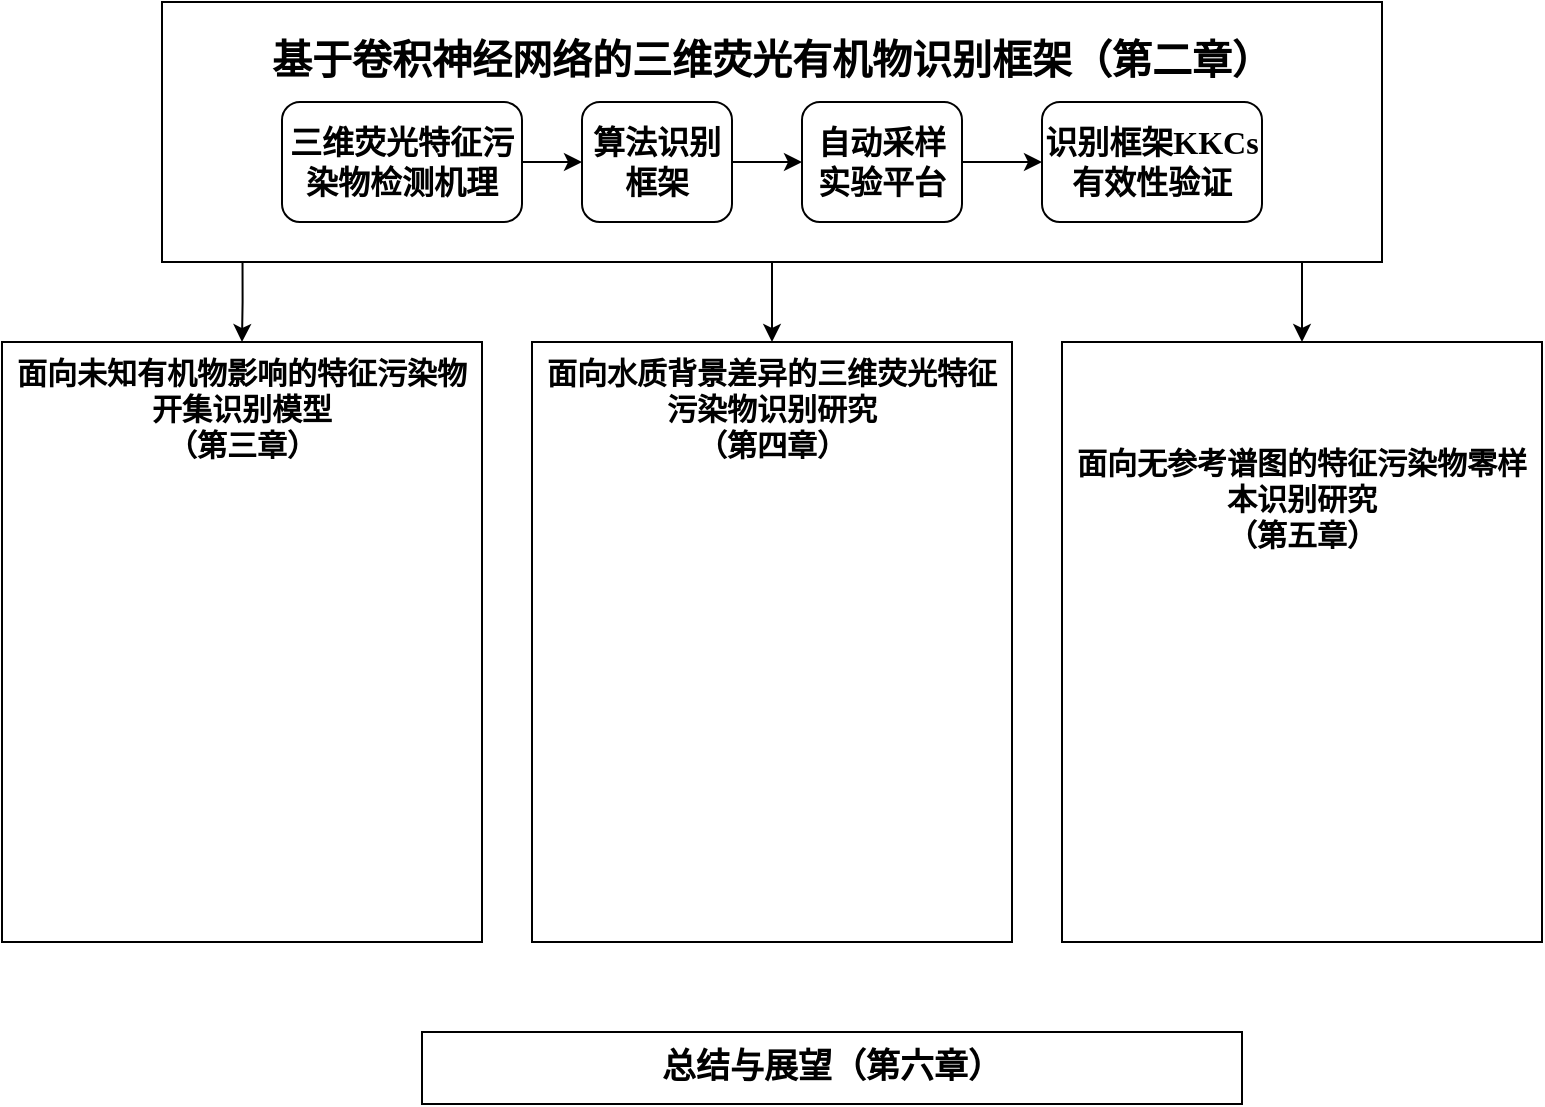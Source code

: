 <mxfile version="22.1.17" type="github">
  <diagram name="第 1 页" id="NifZxuRxoJgHwt1wx93L">
    <mxGraphModel dx="1481" dy="807" grid="1" gridSize="10" guides="1" tooltips="1" connect="1" arrows="1" fold="1" page="1" pageScale="1" pageWidth="827" pageHeight="1169" math="0" shadow="0">
      <root>
        <mxCell id="0" />
        <mxCell id="1" parent="0" />
        <mxCell id="kWHdFcT8Xwx73oENcEn5-18" value="" style="edgeStyle=orthogonalEdgeStyle;rounded=0;orthogonalLoop=1;jettySize=auto;html=1;" edge="1" parent="1" source="kWHdFcT8Xwx73oENcEn5-5" target="kWHdFcT8Xwx73oENcEn5-8">
          <mxGeometry relative="1" as="geometry" />
        </mxCell>
        <mxCell id="kWHdFcT8Xwx73oENcEn5-5" value="&lt;font size=&quot;1&quot; style=&quot;&quot;&gt;&lt;span style=&quot;text-indent: 0cm; background-color: initial;&quot;&gt;&lt;b style=&quot;font-size: 20px;&quot;&gt;基于卷积神经网络的三维荧光有机物识别框架（第二章）&lt;br&gt;&lt;/b&gt;&lt;/span&gt;&lt;/font&gt;&lt;br&gt;&lt;br&gt;&lt;br&gt;&lt;br&gt;&lt;h1 style=&quot;text-indent:0cm;mso-list:l0 level1 lfo1&quot;&gt;&lt;span lang=&quot;EN-US&quot;&gt;&lt;/span&gt;&lt;/h1&gt;" style="rounded=0;whiteSpace=wrap;html=1;fontFamily=仿宋;" vertex="1" parent="1">
          <mxGeometry x="130" y="70" width="610" height="130" as="geometry" />
        </mxCell>
        <mxCell id="kWHdFcT8Xwx73oENcEn5-6" value="&lt;font style=&quot;border-color: var(--border-color); font-size: 15px;&quot;&gt;&lt;b style=&quot;border-color: var(--border-color); font-size: 15px;&quot;&gt;面向未知有机物影响的特征污染物开集识别模型&lt;br&gt;（第三章）&lt;br&gt;&lt;br&gt;&lt;br&gt;&lt;br&gt;&lt;br&gt;&lt;br style=&quot;font-size: 15px;&quot;&gt;&lt;br style=&quot;font-size: 15px;&quot;&gt;&lt;br style=&quot;font-size: 15px;&quot;&gt;&lt;br style=&quot;font-size: 15px;&quot;&gt;&lt;br style=&quot;font-size: 15px;&quot;&gt;&lt;br style=&quot;font-size: 15px;&quot;&gt;&lt;br style=&quot;font-size: 15px;&quot;&gt;&lt;br style=&quot;font-size: 15px;&quot;&gt;&lt;br style=&quot;border-color: var(--border-color); font-size: 15px;&quot;&gt;&lt;/b&gt;&lt;/font&gt;" style="rounded=0;whiteSpace=wrap;html=1;fontFamily=仿宋;fontSize=15;" vertex="1" parent="1">
          <mxGeometry x="50" y="240" width="240" height="300" as="geometry" />
        </mxCell>
        <mxCell id="kWHdFcT8Xwx73oENcEn5-8" value="&lt;font style=&quot;border-color: var(--border-color); font-size: 15px;&quot;&gt;&lt;b style=&quot;border-color: var(--border-color); font-size: 15px;&quot;&gt;面向水质背景差异的三维荧光特征污染物识别研究&lt;br style=&quot;font-size: 15px;&quot;&gt;（第四章）&lt;br&gt;&lt;br&gt;&lt;br&gt;&lt;br&gt;&lt;br&gt;&lt;br style=&quot;font-size: 15px;&quot;&gt;&lt;b style=&quot;border-color: var(--border-color); font-size: 15px;&quot;&gt;&lt;br style=&quot;border-color: var(--border-color); font-size: 15px;&quot;&gt;&lt;br style=&quot;border-color: var(--border-color); font-size: 15px;&quot;&gt;&lt;br style=&quot;border-color: var(--border-color); font-size: 15px;&quot;&gt;&lt;br style=&quot;border-color: var(--border-color); font-size: 15px;&quot;&gt;&lt;br style=&quot;border-color: var(--border-color); font-size: 15px;&quot;&gt;&lt;br style=&quot;border-color: var(--border-color); font-size: 15px;&quot;&gt;&lt;br style=&quot;border-color: var(--border-color); font-size: 15px;&quot;&gt;&lt;br style=&quot;border-color: var(--border-color); font-size: 15px;&quot;&gt;&lt;/b&gt;&lt;/b&gt;&lt;/font&gt;" style="rounded=0;whiteSpace=wrap;html=1;fontFamily=仿宋;fontSize=15;" vertex="1" parent="1">
          <mxGeometry x="315" y="240" width="240" height="300" as="geometry" />
        </mxCell>
        <mxCell id="kWHdFcT8Xwx73oENcEn5-9" value="&lt;font style=&quot;border-color: var(--border-color); font-size: 15px;&quot;&gt;&lt;b style=&quot;border-color: var(--border-color); font-size: 15px;&quot;&gt;面向无参考谱图的特征污染物零样本识别研究&lt;br style=&quot;font-size: 15px;&quot;&gt;（第五章）&lt;br style=&quot;font-size: 15px;&quot;&gt;&lt;b style=&quot;border-color: var(--border-color); font-size: 15px;&quot;&gt;&lt;br style=&quot;border-color: var(--border-color); font-size: 15px;&quot;&gt;&lt;br style=&quot;border-color: var(--border-color); font-size: 15px;&quot;&gt;&lt;br style=&quot;border-color: var(--border-color); font-size: 15px;&quot;&gt;&lt;br style=&quot;border-color: var(--border-color); font-size: 15px;&quot;&gt;&lt;br style=&quot;border-color: var(--border-color); font-size: 15px;&quot;&gt;&lt;br style=&quot;border-color: var(--border-color); font-size: 15px;&quot;&gt;&lt;br style=&quot;border-color: var(--border-color); font-size: 15px;&quot;&gt;&lt;br style=&quot;border-color: var(--border-color); font-size: 15px;&quot;&gt;&lt;/b&gt;&lt;/b&gt;&lt;/font&gt;" style="rounded=0;whiteSpace=wrap;html=1;fontFamily=仿宋;fontSize=15;" vertex="1" parent="1">
          <mxGeometry x="580" y="240" width="240" height="300" as="geometry" />
        </mxCell>
        <mxCell id="kWHdFcT8Xwx73oENcEn5-10" value="&lt;b&gt;&lt;font style=&quot;font-size: 17px;&quot;&gt;总结与展望（第六章）&lt;/font&gt;&lt;/b&gt;" style="rounded=0;whiteSpace=wrap;html=1;fontFamily=仿宋;" vertex="1" parent="1">
          <mxGeometry x="260" y="585" width="410" height="36" as="geometry" />
        </mxCell>
        <mxCell id="kWHdFcT8Xwx73oENcEn5-15" value="" style="edgeStyle=orthogonalEdgeStyle;rounded=0;orthogonalLoop=1;jettySize=auto;html=1;" edge="1" parent="1" source="kWHdFcT8Xwx73oENcEn5-11" target="kWHdFcT8Xwx73oENcEn5-12">
          <mxGeometry relative="1" as="geometry" />
        </mxCell>
        <mxCell id="kWHdFcT8Xwx73oENcEn5-11" value="&lt;b&gt;&lt;font style=&quot;font-size: 16px;&quot; face=&quot;仿宋&quot;&gt;三维荧光特征污染物检测机理&lt;/font&gt;&lt;/b&gt;" style="rounded=1;whiteSpace=wrap;html=1;" vertex="1" parent="1">
          <mxGeometry x="190" y="120" width="120" height="60" as="geometry" />
        </mxCell>
        <mxCell id="kWHdFcT8Xwx73oENcEn5-16" value="" style="edgeStyle=orthogonalEdgeStyle;rounded=0;orthogonalLoop=1;jettySize=auto;html=1;" edge="1" parent="1" source="kWHdFcT8Xwx73oENcEn5-12" target="kWHdFcT8Xwx73oENcEn5-13">
          <mxGeometry relative="1" as="geometry" />
        </mxCell>
        <mxCell id="kWHdFcT8Xwx73oENcEn5-12" value="&lt;font face=&quot;仿宋&quot;&gt;&lt;span style=&quot;font-size: 16px;&quot;&gt;&lt;b&gt;算法识别框架&lt;/b&gt;&lt;/span&gt;&lt;/font&gt;" style="rounded=1;whiteSpace=wrap;html=1;" vertex="1" parent="1">
          <mxGeometry x="340" y="120" width="75" height="60" as="geometry" />
        </mxCell>
        <mxCell id="kWHdFcT8Xwx73oENcEn5-17" value="" style="edgeStyle=orthogonalEdgeStyle;rounded=0;orthogonalLoop=1;jettySize=auto;html=1;" edge="1" parent="1" source="kWHdFcT8Xwx73oENcEn5-13" target="kWHdFcT8Xwx73oENcEn5-14">
          <mxGeometry relative="1" as="geometry" />
        </mxCell>
        <mxCell id="kWHdFcT8Xwx73oENcEn5-13" value="&lt;font face=&quot;仿宋&quot;&gt;&lt;span style=&quot;font-size: 16px;&quot;&gt;&lt;b&gt;自动采样实验平台&lt;/b&gt;&lt;/span&gt;&lt;/font&gt;" style="rounded=1;whiteSpace=wrap;html=1;" vertex="1" parent="1">
          <mxGeometry x="450" y="120" width="80" height="60" as="geometry" />
        </mxCell>
        <mxCell id="kWHdFcT8Xwx73oENcEn5-14" value="&lt;font face=&quot;仿宋&quot;&gt;&lt;span style=&quot;font-size: 16px;&quot;&gt;&lt;b&gt;识别框架KKCs有效性验证&lt;/b&gt;&lt;/span&gt;&lt;/font&gt;" style="rounded=1;whiteSpace=wrap;html=1;" vertex="1" parent="1">
          <mxGeometry x="570" y="120" width="110" height="60" as="geometry" />
        </mxCell>
        <mxCell id="kWHdFcT8Xwx73oENcEn5-23" value="" style="edgeStyle=orthogonalEdgeStyle;rounded=0;orthogonalLoop=1;jettySize=auto;html=1;exitX=0.066;exitY=0.998;exitDx=0;exitDy=0;exitPerimeter=0;" edge="1" parent="1" source="kWHdFcT8Xwx73oENcEn5-5">
          <mxGeometry relative="1" as="geometry">
            <mxPoint x="160" y="210" as="sourcePoint" />
            <mxPoint x="170" y="240" as="targetPoint" />
          </mxGeometry>
        </mxCell>
        <mxCell id="kWHdFcT8Xwx73oENcEn5-25" value="" style="edgeStyle=orthogonalEdgeStyle;rounded=0;orthogonalLoop=1;jettySize=auto;html=1;entryX=0.5;entryY=0;entryDx=0;entryDy=0;" edge="1" parent="1" target="kWHdFcT8Xwx73oENcEn5-9">
          <mxGeometry relative="1" as="geometry">
            <mxPoint x="700" y="200" as="sourcePoint" />
            <mxPoint x="680" y="230" as="targetPoint" />
            <Array as="points">
              <mxPoint x="700" y="200" />
            </Array>
          </mxGeometry>
        </mxCell>
      </root>
    </mxGraphModel>
  </diagram>
</mxfile>
